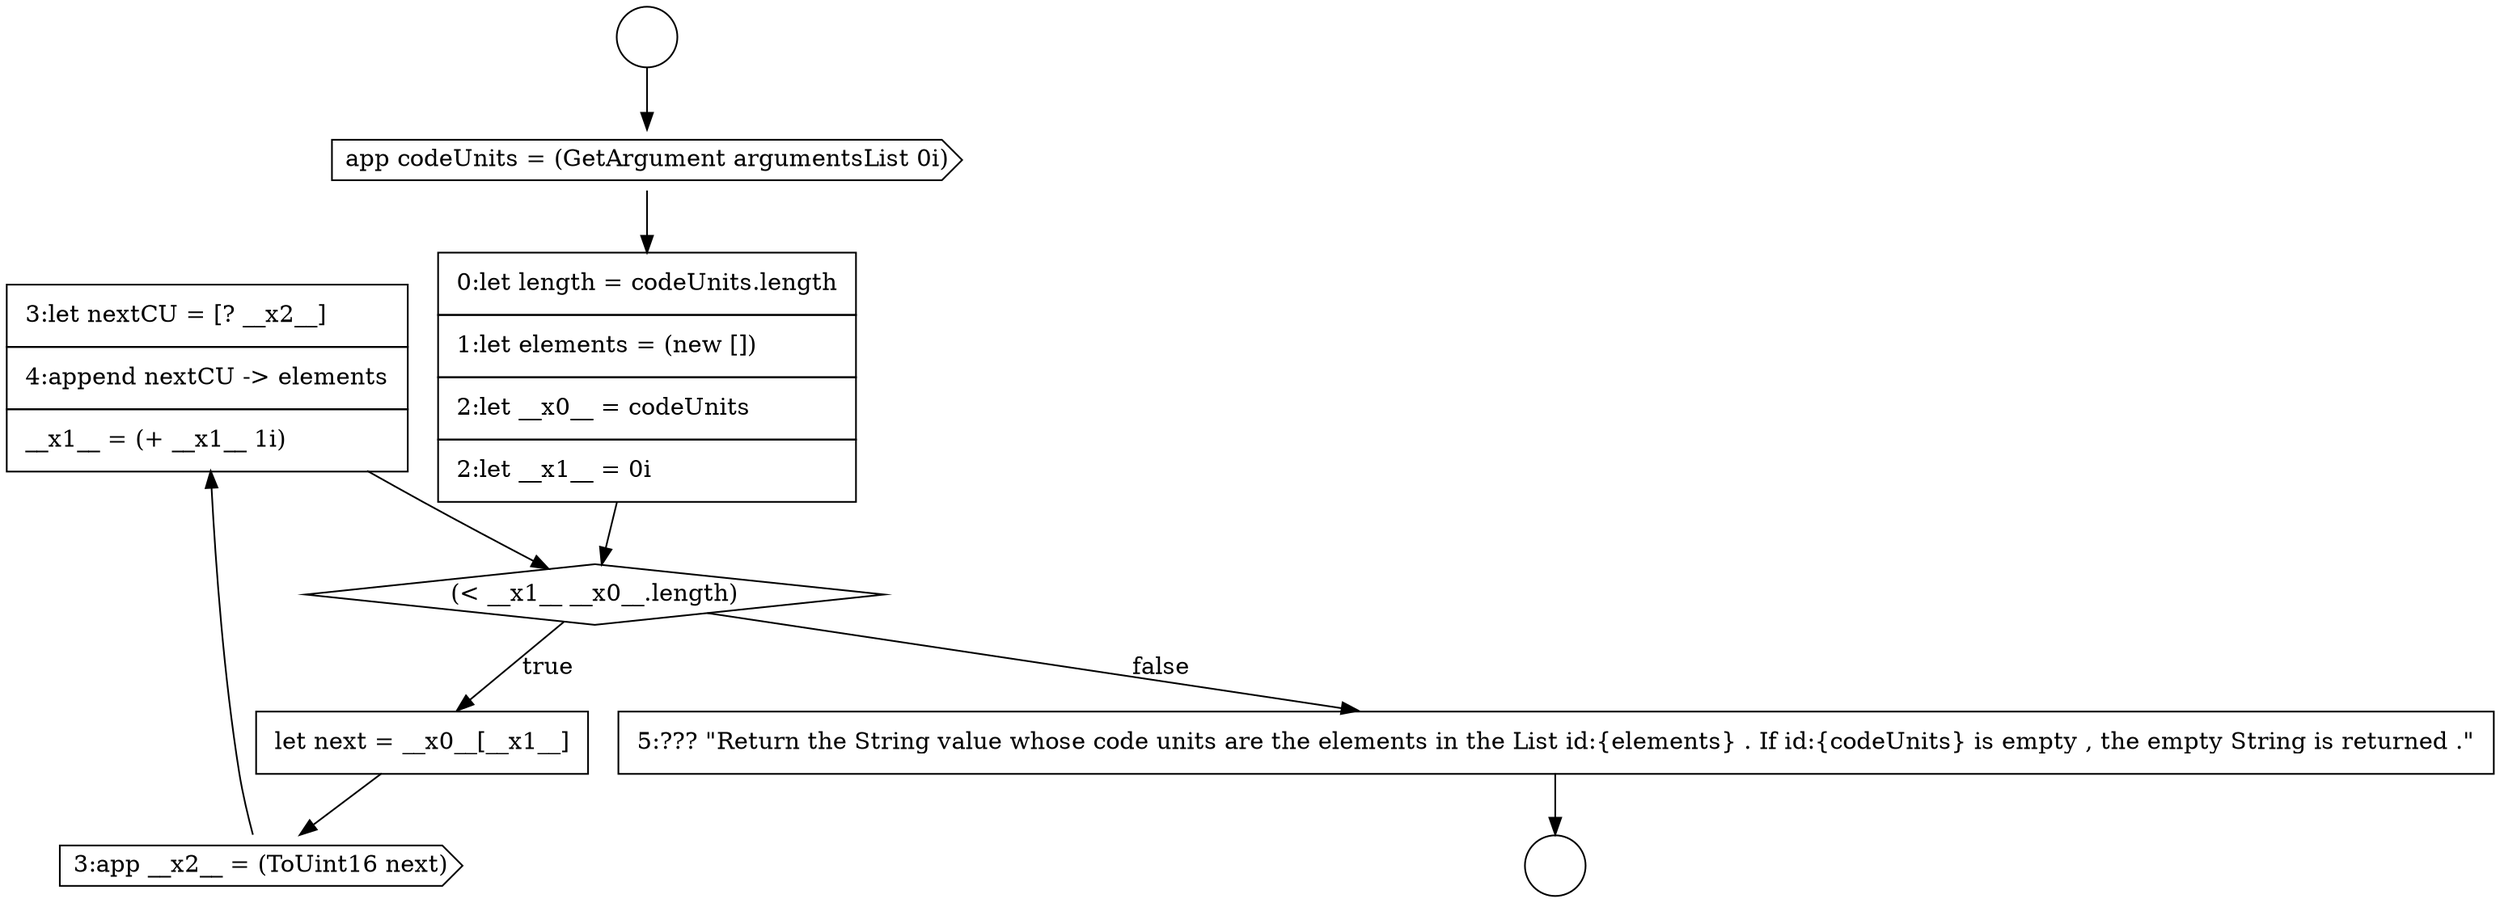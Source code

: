 digraph {
  node13901 [shape=none, margin=0, label=<<font color="black">
    <table border="0" cellborder="1" cellspacing="0" cellpadding="10">
      <tr><td align="left">3:let nextCU = [? __x2__]</td></tr>
      <tr><td align="left">4:append nextCU -&gt; elements</td></tr>
      <tr><td align="left">__x1__ = (+ __x1__ 1i)</td></tr>
    </table>
  </font>> color="black" fillcolor="white" style=filled]
  node13895 [shape=circle label=" " color="black" fillcolor="white" style=filled]
  node13899 [shape=none, margin=0, label=<<font color="black">
    <table border="0" cellborder="1" cellspacing="0" cellpadding="10">
      <tr><td align="left">let next = __x0__[__x1__]</td></tr>
    </table>
  </font>> color="black" fillcolor="white" style=filled]
  node13900 [shape=cds, label=<<font color="black">3:app __x2__ = (ToUint16 next)</font>> color="black" fillcolor="white" style=filled]
  node13896 [shape=cds, label=<<font color="black">app codeUnits = (GetArgument argumentsList 0i)</font>> color="black" fillcolor="white" style=filled]
  node13898 [shape=diamond, label=<<font color="black">(&lt; __x1__ __x0__.length)</font>> color="black" fillcolor="white" style=filled]
  node13897 [shape=none, margin=0, label=<<font color="black">
    <table border="0" cellborder="1" cellspacing="0" cellpadding="10">
      <tr><td align="left">0:let length = codeUnits.length</td></tr>
      <tr><td align="left">1:let elements = (new [])</td></tr>
      <tr><td align="left">2:let __x0__ = codeUnits</td></tr>
      <tr><td align="left">2:let __x1__ = 0i</td></tr>
    </table>
  </font>> color="black" fillcolor="white" style=filled]
  node13902 [shape=none, margin=0, label=<<font color="black">
    <table border="0" cellborder="1" cellspacing="0" cellpadding="10">
      <tr><td align="left">5:??? &quot;Return the String value whose code units are the elements in the List id:{elements} . If id:{codeUnits} is empty , the empty String is returned .&quot;</td></tr>
    </table>
  </font>> color="black" fillcolor="white" style=filled]
  node13894 [shape=circle label=" " color="black" fillcolor="white" style=filled]
  node13899 -> node13900 [ color="black"]
  node13894 -> node13896 [ color="black"]
  node13897 -> node13898 [ color="black"]
  node13898 -> node13899 [label=<<font color="black">true</font>> color="black"]
  node13898 -> node13902 [label=<<font color="black">false</font>> color="black"]
  node13901 -> node13898 [ color="black"]
  node13896 -> node13897 [ color="black"]
  node13902 -> node13895 [ color="black"]
  node13900 -> node13901 [ color="black"]
}
